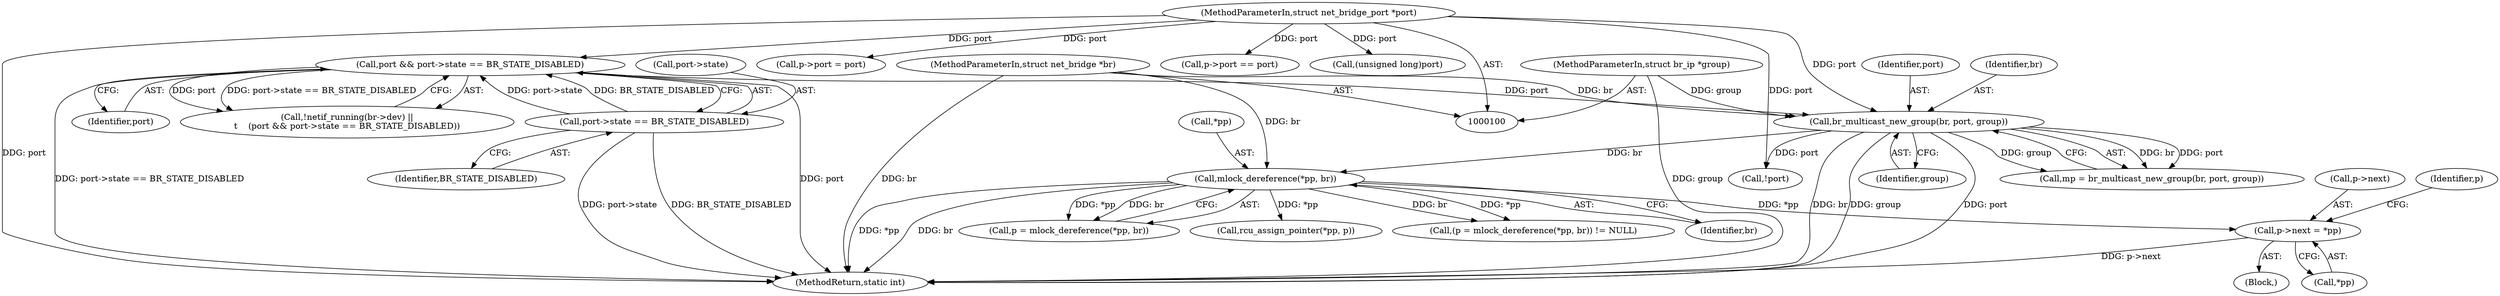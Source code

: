 digraph "0_linux_6b0d6a9b4296fa16a28d10d416db7a770fc03287@pointer" {
"1000244" [label="(Call,p->next = *pp)"];
"1000187" [label="(Call,mlock_dereference(*pp, br))"];
"1000135" [label="(Call,br_multicast_new_group(br, port, group))"];
"1000101" [label="(MethodParameterIn,struct net_bridge *br)"];
"1000125" [label="(Call,port && port->state == BR_STATE_DISABLED)"];
"1000102" [label="(MethodParameterIn,struct net_bridge_port *port)"];
"1000127" [label="(Call,port->state == BR_STATE_DISABLED)"];
"1000103" [label="(MethodParameterIn,struct br_ip *group)"];
"1000138" [label="(Identifier,group)"];
"1000104" [label="(Block,)"];
"1000126" [label="(Identifier,port)"];
"1000185" [label="(Call,p = mlock_dereference(*pp, br))"];
"1000277" [label="(Call,rcu_assign_pointer(*pp, p))"];
"1000187" [label="(Call,mlock_dereference(*pp, br))"];
"1000148" [label="(Call,!port)"];
"1000239" [label="(Call,p->port = port)"];
"1000103" [label="(MethodParameterIn,struct br_ip *group)"];
"1000245" [label="(Call,p->next)"];
"1000248" [label="(Call,*pp)"];
"1000131" [label="(Identifier,BR_STATE_DISABLED)"];
"1000101" [label="(MethodParameterIn,struct net_bridge *br)"];
"1000137" [label="(Identifier,port)"];
"1000135" [label="(Call,br_multicast_new_group(br, port, group))"];
"1000304" [label="(MethodReturn,static int)"];
"1000200" [label="(Call,p->port == port)"];
"1000102" [label="(MethodParameterIn,struct net_bridge_port *port)"];
"1000253" [label="(Identifier,p)"];
"1000188" [label="(Call,*pp)"];
"1000133" [label="(Call,mp = br_multicast_new_group(br, port, group))"];
"1000136" [label="(Identifier,br)"];
"1000119" [label="(Call,!netif_running(br->dev) ||\n\t    (port && port->state == BR_STATE_DISABLED))"];
"1000184" [label="(Call,(p = mlock_dereference(*pp, br)) != NULL)"];
"1000244" [label="(Call,p->next = *pp)"];
"1000127" [label="(Call,port->state == BR_STATE_DISABLED)"];
"1000213" [label="(Call,(unsigned long)port)"];
"1000125" [label="(Call,port && port->state == BR_STATE_DISABLED)"];
"1000128" [label="(Call,port->state)"];
"1000190" [label="(Identifier,br)"];
"1000244" -> "1000104"  [label="AST: "];
"1000244" -> "1000248"  [label="CFG: "];
"1000245" -> "1000244"  [label="AST: "];
"1000248" -> "1000244"  [label="AST: "];
"1000253" -> "1000244"  [label="CFG: "];
"1000244" -> "1000304"  [label="DDG: p->next"];
"1000187" -> "1000244"  [label="DDG: *pp"];
"1000187" -> "1000185"  [label="AST: "];
"1000187" -> "1000190"  [label="CFG: "];
"1000188" -> "1000187"  [label="AST: "];
"1000190" -> "1000187"  [label="AST: "];
"1000185" -> "1000187"  [label="CFG: "];
"1000187" -> "1000304"  [label="DDG: *pp"];
"1000187" -> "1000304"  [label="DDG: br"];
"1000187" -> "1000184"  [label="DDG: *pp"];
"1000187" -> "1000184"  [label="DDG: br"];
"1000187" -> "1000185"  [label="DDG: *pp"];
"1000187" -> "1000185"  [label="DDG: br"];
"1000135" -> "1000187"  [label="DDG: br"];
"1000101" -> "1000187"  [label="DDG: br"];
"1000187" -> "1000277"  [label="DDG: *pp"];
"1000135" -> "1000133"  [label="AST: "];
"1000135" -> "1000138"  [label="CFG: "];
"1000136" -> "1000135"  [label="AST: "];
"1000137" -> "1000135"  [label="AST: "];
"1000138" -> "1000135"  [label="AST: "];
"1000133" -> "1000135"  [label="CFG: "];
"1000135" -> "1000304"  [label="DDG: br"];
"1000135" -> "1000304"  [label="DDG: group"];
"1000135" -> "1000304"  [label="DDG: port"];
"1000135" -> "1000133"  [label="DDG: br"];
"1000135" -> "1000133"  [label="DDG: port"];
"1000135" -> "1000133"  [label="DDG: group"];
"1000101" -> "1000135"  [label="DDG: br"];
"1000125" -> "1000135"  [label="DDG: port"];
"1000102" -> "1000135"  [label="DDG: port"];
"1000103" -> "1000135"  [label="DDG: group"];
"1000135" -> "1000148"  [label="DDG: port"];
"1000101" -> "1000100"  [label="AST: "];
"1000101" -> "1000304"  [label="DDG: br"];
"1000125" -> "1000119"  [label="AST: "];
"1000125" -> "1000126"  [label="CFG: "];
"1000125" -> "1000127"  [label="CFG: "];
"1000126" -> "1000125"  [label="AST: "];
"1000127" -> "1000125"  [label="AST: "];
"1000119" -> "1000125"  [label="CFG: "];
"1000125" -> "1000304"  [label="DDG: port"];
"1000125" -> "1000304"  [label="DDG: port->state == BR_STATE_DISABLED"];
"1000125" -> "1000119"  [label="DDG: port"];
"1000125" -> "1000119"  [label="DDG: port->state == BR_STATE_DISABLED"];
"1000102" -> "1000125"  [label="DDG: port"];
"1000127" -> "1000125"  [label="DDG: port->state"];
"1000127" -> "1000125"  [label="DDG: BR_STATE_DISABLED"];
"1000102" -> "1000100"  [label="AST: "];
"1000102" -> "1000304"  [label="DDG: port"];
"1000102" -> "1000148"  [label="DDG: port"];
"1000102" -> "1000200"  [label="DDG: port"];
"1000102" -> "1000213"  [label="DDG: port"];
"1000102" -> "1000239"  [label="DDG: port"];
"1000127" -> "1000131"  [label="CFG: "];
"1000128" -> "1000127"  [label="AST: "];
"1000131" -> "1000127"  [label="AST: "];
"1000127" -> "1000304"  [label="DDG: port->state"];
"1000127" -> "1000304"  [label="DDG: BR_STATE_DISABLED"];
"1000103" -> "1000100"  [label="AST: "];
"1000103" -> "1000304"  [label="DDG: group"];
}
